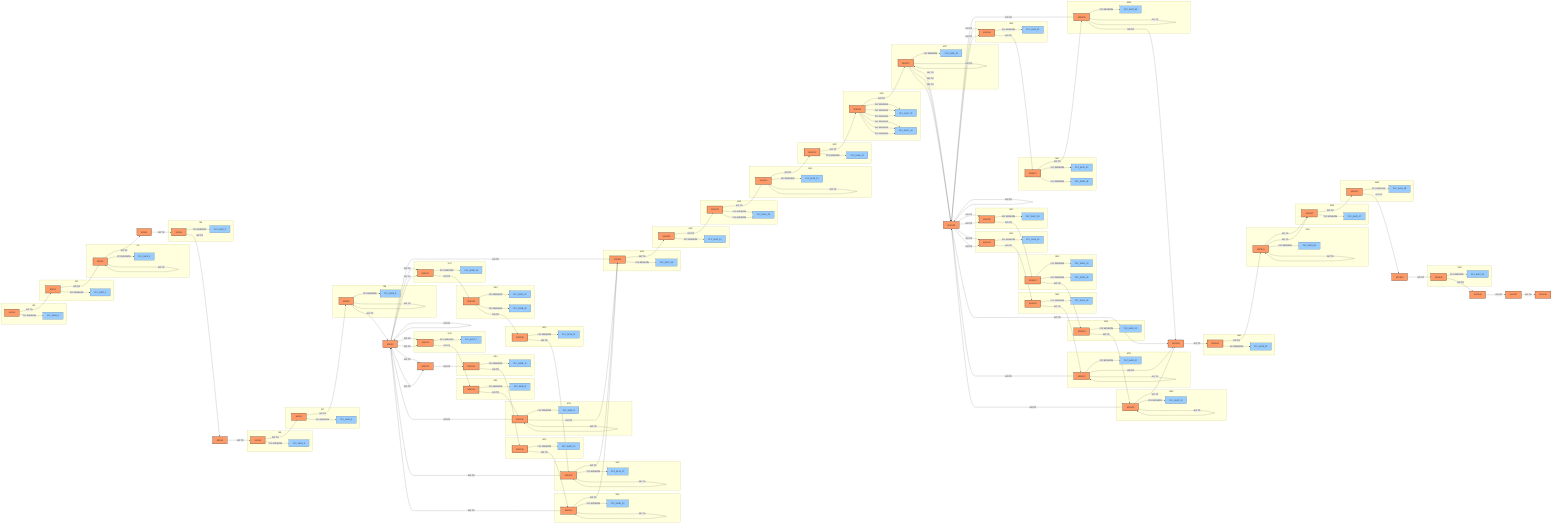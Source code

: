 flowchart LR
  MISS0
    MISS0-->|GO TO|MISS1
  MISS1
    MISS1-->|GO TO|MISS2
  MISS2
    MISS2-->|GO TO|MISS2
    MISS2-->|GO TO|MISS3
  MISS3
    MISS3-->|GO TO|MISS4
  MISS4
    MISS4-->|GO TO|MISS5
  MISS5
    MISS5-->|GO TO|MISS6
  MISS6
    MISS6-->|GO TO|MISS7
  MISS7
    MISS7-->|GO TO|MISS8
  MISS8
    MISS8-->|GO TO|MISS9
    MISS8-->|GO TO|MISS8
  MISS9
    MISS9-->|GO TO|MISS9
    MISS9-->|GO TO|MISS21
    MISS9-->|GO TO|MISS9
    MISS9-->|GO TO|MISS10
    MISS9-->|GO TO|MISS9
    MISS9-->|GO TO|MISS10
    MISS9-->|GO TO|MISS13
    MISS9-->|GO TO|MISS9
    MISS9-->|GO TO|MISS13
    MISS9-->|GO TO|MISS9
    MISS9-->|GO TO|MISS17
    MISS9-->|GO TO|MISS9
    MISS9-->|GO TO|MISS17
    MISS9-->|GO TO|MISS9
  MISS10
    MISS10-->|GO TO|MISS11
  MISS11
    MISS11-->|GO TO|MISS12
  MISS12
    MISS12-->|GO TO|MISS12
    MISS12-->|GO TO|MISS9
    MISS12-->|GO TO|MISS21
  MISS13
    MISS13-->|GO TO|MISS14
  MISS14
    MISS14-->|GO TO|MISS15
  MISS15
    MISS15-->|GO TO|MISS16
  MISS16
    MISS16-->|GO TO|MISS16
    MISS16-->|GO TO|MISS9
    MISS16-->|GO TO|MISS21
  MISS17
    MISS17-->|GO TO|MISS18
  MISS18
    MISS18-->|GO TO|MISS19
  MISS19
    MISS19-->|GO TO|MISS20
  MISS20
    MISS20-->|GO TO|MISS20
    MISS20-->|GO TO|MISS9
    MISS20-->|GO TO|MISS21
  MISS21
    MISS21-->|GO TO|MISS22
  MISS22
    MISS22-->|GO TO|MISS23
  MISS23
    MISS23-->|GO TO|MISS24
  MISS24
    MISS24-->|GO TO|MISS24
    MISS24-->|GO TO|MISS25
  MISS25
    MISS25-->|GO TO|MISS26
  MISS26
    MISS26-->|GO TO|MISS27
  MISS27
    MISS27-->|GO TO|MISS27
    MISS27-->|GO TO|MISS28
    MISS27-->|GO TO|MISS28
    MISS27-->|GO TO|MISS28
  MISS28
    MISS28-->|GO TO|MISS28
    MISS28-->|GO TO|MISS39
    MISS28-->|GO TO|MISS29
    MISS28-->|GO TO|MISS28
    MISS28-->|GO TO|MISS29
    MISS28-->|GO TO|MISS32
    MISS28-->|GO TO|MISS28
    MISS28-->|GO TO|MISS32
    MISS28-->|GO TO|MISS28
    MISS28-->|GO TO|MISS36
    MISS28-->|GO TO|MISS28
    MISS28-->|GO TO|MISS36
    MISS28-->|GO TO|MISS28
  MISS29
    MISS29-->|GO TO|MISS30
  MISS30
    MISS30-->|GO TO|MISS31
  MISS31
    MISS31-->|GO TO|MISS31
    MISS31-->|GO TO|MISS28
    MISS31-->|GO TO|MISS39
  MISS32
    MISS32-->|GO TO|MISS33
  MISS33
    MISS33-->|GO TO|MISS34
  MISS34
    MISS34-->|GO TO|MISS35
  MISS35
    MISS35-->|GO TO|MISS35
    MISS35-->|GO TO|MISS28
    MISS35-->|GO TO|MISS39
  MISS36
    MISS36-->|GO TO|MISS37
  MISS37
    MISS37-->|GO TO|MISS38
  MISS38
    MISS38-->|GO TO|MISS38
    MISS38-->|GO TO|MISS28
    MISS38-->|GO TO|MISS39
  MISS39
    MISS39-->|GO TO|MISS40
  MISS40
    MISS40-->|GO TO|MISS41
  MISS41
    MISS41-->|GO TO|MISS41
    MISS41-->|GO TO|MISS42
    MISS41-->|GO TO|MISS42
  MISS42
    MISS42-->|GO TO|MISS43
  MISS43
    MISS43-->|GO TO|MISS44
  MISS44
    MISS44-->|GO TO|MISS45
  MISS45
    MISS45-->|GO TO|MISS46
  MISS46
    MISS46-->|GO TO|MISS47
  MISS47
    MISS47-->|GO TO|MISS48
  MISS48

  subgraph M0
    direction TB
    MISS0-->|FLY MISSION|FLY_0x00_0
  end
  subgraph M1
    direction TB
    MISS1-->|FLY MISSION|FLY_0x01_1
  end
  subgraph M2
    direction TB
    MISS2-->|FLY MISSION|FLY_0x02_2
  end
  subgraph M4
    direction TB
    MISS4-->|FLY MISSION|FLY_0x03_3
  end
  subgraph M6
    direction TB
    MISS6-->|FLY MISSION|FLY_0x04_4
  end
  subgraph M7
    direction TB
    MISS7-->|FLY MISSION|FLY_0x05_5
  end
  subgraph M8
    direction TB
    MISS8-->|FLY MISSION|FLY_0x06_6
  end
  subgraph M10
    direction TB
    MISS10-->|FLY MISSION|FLY_0x07_7
  end
  subgraph M11
    direction TB
    MISS11-->|FLY MISSION|FLY_0x08_8
  end
  subgraph M12
    direction TB
    MISS12-->|FLY MISSION|FLY_0x09_9
  end
  subgraph M14
    direction TB
    MISS14-->|FLY MISSION|FLY_0x0B_11
  end
  subgraph M15
    direction TB
    MISS15-->|FLY MISSION|FLY_0x0C_12
  end
  subgraph M16
    direction TB
    MISS16-->|FLY MISSION|FLY_0x0D_13
  end
  subgraph M17
    direction TB
    MISS17-->|FLY MISSION|FLY_0x0E_14
  end
  subgraph M18
    direction TB
    MISS18-->|FLY MISSION|FLY_0x0F_15
    MISS18-->|FLY MISSION|FLY_0x2B_43
  end
  subgraph M19
    direction TB
    MISS19-->|FLY MISSION|FLY_0x10_16
  end
  subgraph M20
    direction TB
    MISS20-->|FLY MISSION|FLY_0x11_17
  end
  subgraph M21
    direction TB
    MISS21-->|FLY MISSION|FLY_0x12_18
  end
  subgraph M22
    direction TB
    MISS22-->|FLY MISSION|FLY_0x13_19
  end
  subgraph M23
    direction TB
    MISS23-->|FLY MISSION|FLY_0x14_20
    MISS23-->|FLY MISSION|FLY_0x14_20
  end
  subgraph M24
    direction TB
    MISS24-->|FLY MISSION|FLY_0x15_21
  end
  subgraph M25
    direction TB
    MISS25-->|FLY MISSION|FLY_0x16_22
  end
  subgraph M26
    direction TB
    MISS26-->|FLY MISSION|FLY_0x17_23
    MISS26-->|FLY MISSION|FLY_0x2C_44
    MISS26-->|FLY MISSION|FLY_0x17_23
    MISS26-->|FLY MISSION|FLY_0x2C_44
    MISS26-->|FLY MISSION|FLY_0x17_23
    MISS26-->|FLY MISSION|FLY_0x2C_44
  end
  subgraph M27
    direction TB
    MISS27-->|FLY MISSION|FLY_0x18_24
  end
  subgraph M29
    direction TB
    MISS29-->|FLY MISSION|FLY_0x19_25
  end
  subgraph M30
    direction TB
    MISS30-->|FLY MISSION|FLY_0x1A_26
  end
  subgraph M31
    direction TB
    MISS31-->|FLY MISSION|FLY_0x1B_27
  end
  subgraph M32
    direction TB
    MISS32-->|FLY MISSION|FLY_0x1C_28
  end
  subgraph M33
    direction TB
    MISS33-->|FLY MISSION|FLY_0x1D_29
    MISS33-->|FLY MISSION|FLY_0x2D_45
  end
  subgraph M34
    direction TB
    MISS34-->|FLY MISSION|FLY_0x1E_30
  end
  subgraph M35
    direction TB
    MISS35-->|FLY MISSION|FLY_0x1F_31
  end
  subgraph M36
    direction TB
    MISS36-->|FLY MISSION|FLY_0x20_32
  end
  subgraph M37
    direction TB
    MISS37-->|FLY MISSION|FLY_0x21_33
    MISS37-->|FLY MISSION|FLY_0x2E_46
  end
  subgraph M38
    direction TB
    MISS38-->|FLY MISSION|FLY_0x22_34
  end
  subgraph M40
    direction TB
    MISS40-->|FLY MISSION|FLY_0x23_35
  end
  subgraph M41
    direction TB
    MISS41-->|FLY MISSION|FLY_0x24_36
  end
  subgraph M42
    direction TB
    MISS42-->|FLY MISSION|FLY_0x25_37
  end
  subgraph M43
    direction TB
    MISS43-->|FLY MISSION|FLY_0x26_38
  end
  subgraph M45
    direction TB
    MISS45-->|FLY MISSION|FLY_0x27_39
  end


  %% Définition des styles pour différencier MISS et FLY
  classDef missClass fill:#f96, stroke:#333, stroke-width:2px;
  classDef flyClass fill:#9cf, stroke:#333, stroke-width:1px;
  
  %% Application des styles aux nœuds
  class MISS0,MISS1,MISS2,MISS3,MISS4,MISS5,MISS6,MISS7,MISS8,MISS9,MISS10,MISS11,MISS12,MISS13,MISS14,MISS15,MISS16,MISS17,MISS18,MISS19,MISS20,MISS21,MISS22,MISS23,MISS24,MISS25,MISS26,MISS27,MISS28,MISS29,MISS30,MISS31,MISS32,MISS33,MISS34,MISS35,MISS36,MISS37,MISS38,MISS39,MISS40,MISS41,MISS42,MISS43,MISS44,MISS45,MISS46,MISS47,MISS48 missClass;
  class FLY_0x00_0,FLY_0x01_1,FLY_0x02_2,FLY_0x03_3,FLY_0x04_4,FLY_0x05_5,FLY_0x06_6,FLY_0x07_7,FLY_0x08_8,FLY_0x09_9,FLY_0x0B_11,FLY_0x0C_12,FLY_0x0D_13,FLY_0x0E_14,FLY_0x0F_15,FLY_0x10_16,FLY_0x11_17,FLY_0x12_18,FLY_0x13_19,FLY_0x14_20,FLY_0x15_21,FLY_0x16_22,FLY_0x17_23,FLY_0x18_24,FLY_0x19_25,FLY_0x1A_26,FLY_0x1B_27,FLY_0x1C_28,FLY_0x1D_29,FLY_0x1E_30,FLY_0x1F_31,FLY_0x20_32,FLY_0x21_33,FLY_0x22_34,FLY_0x23_35,FLY_0x24_36,FLY_0x25_37,FLY_0x26_38,FLY_0x27_39,FLY_0x2B_43,FLY_0x2C_44,FLY_0x2D_45,FLY_0x2E_46 flyClass;